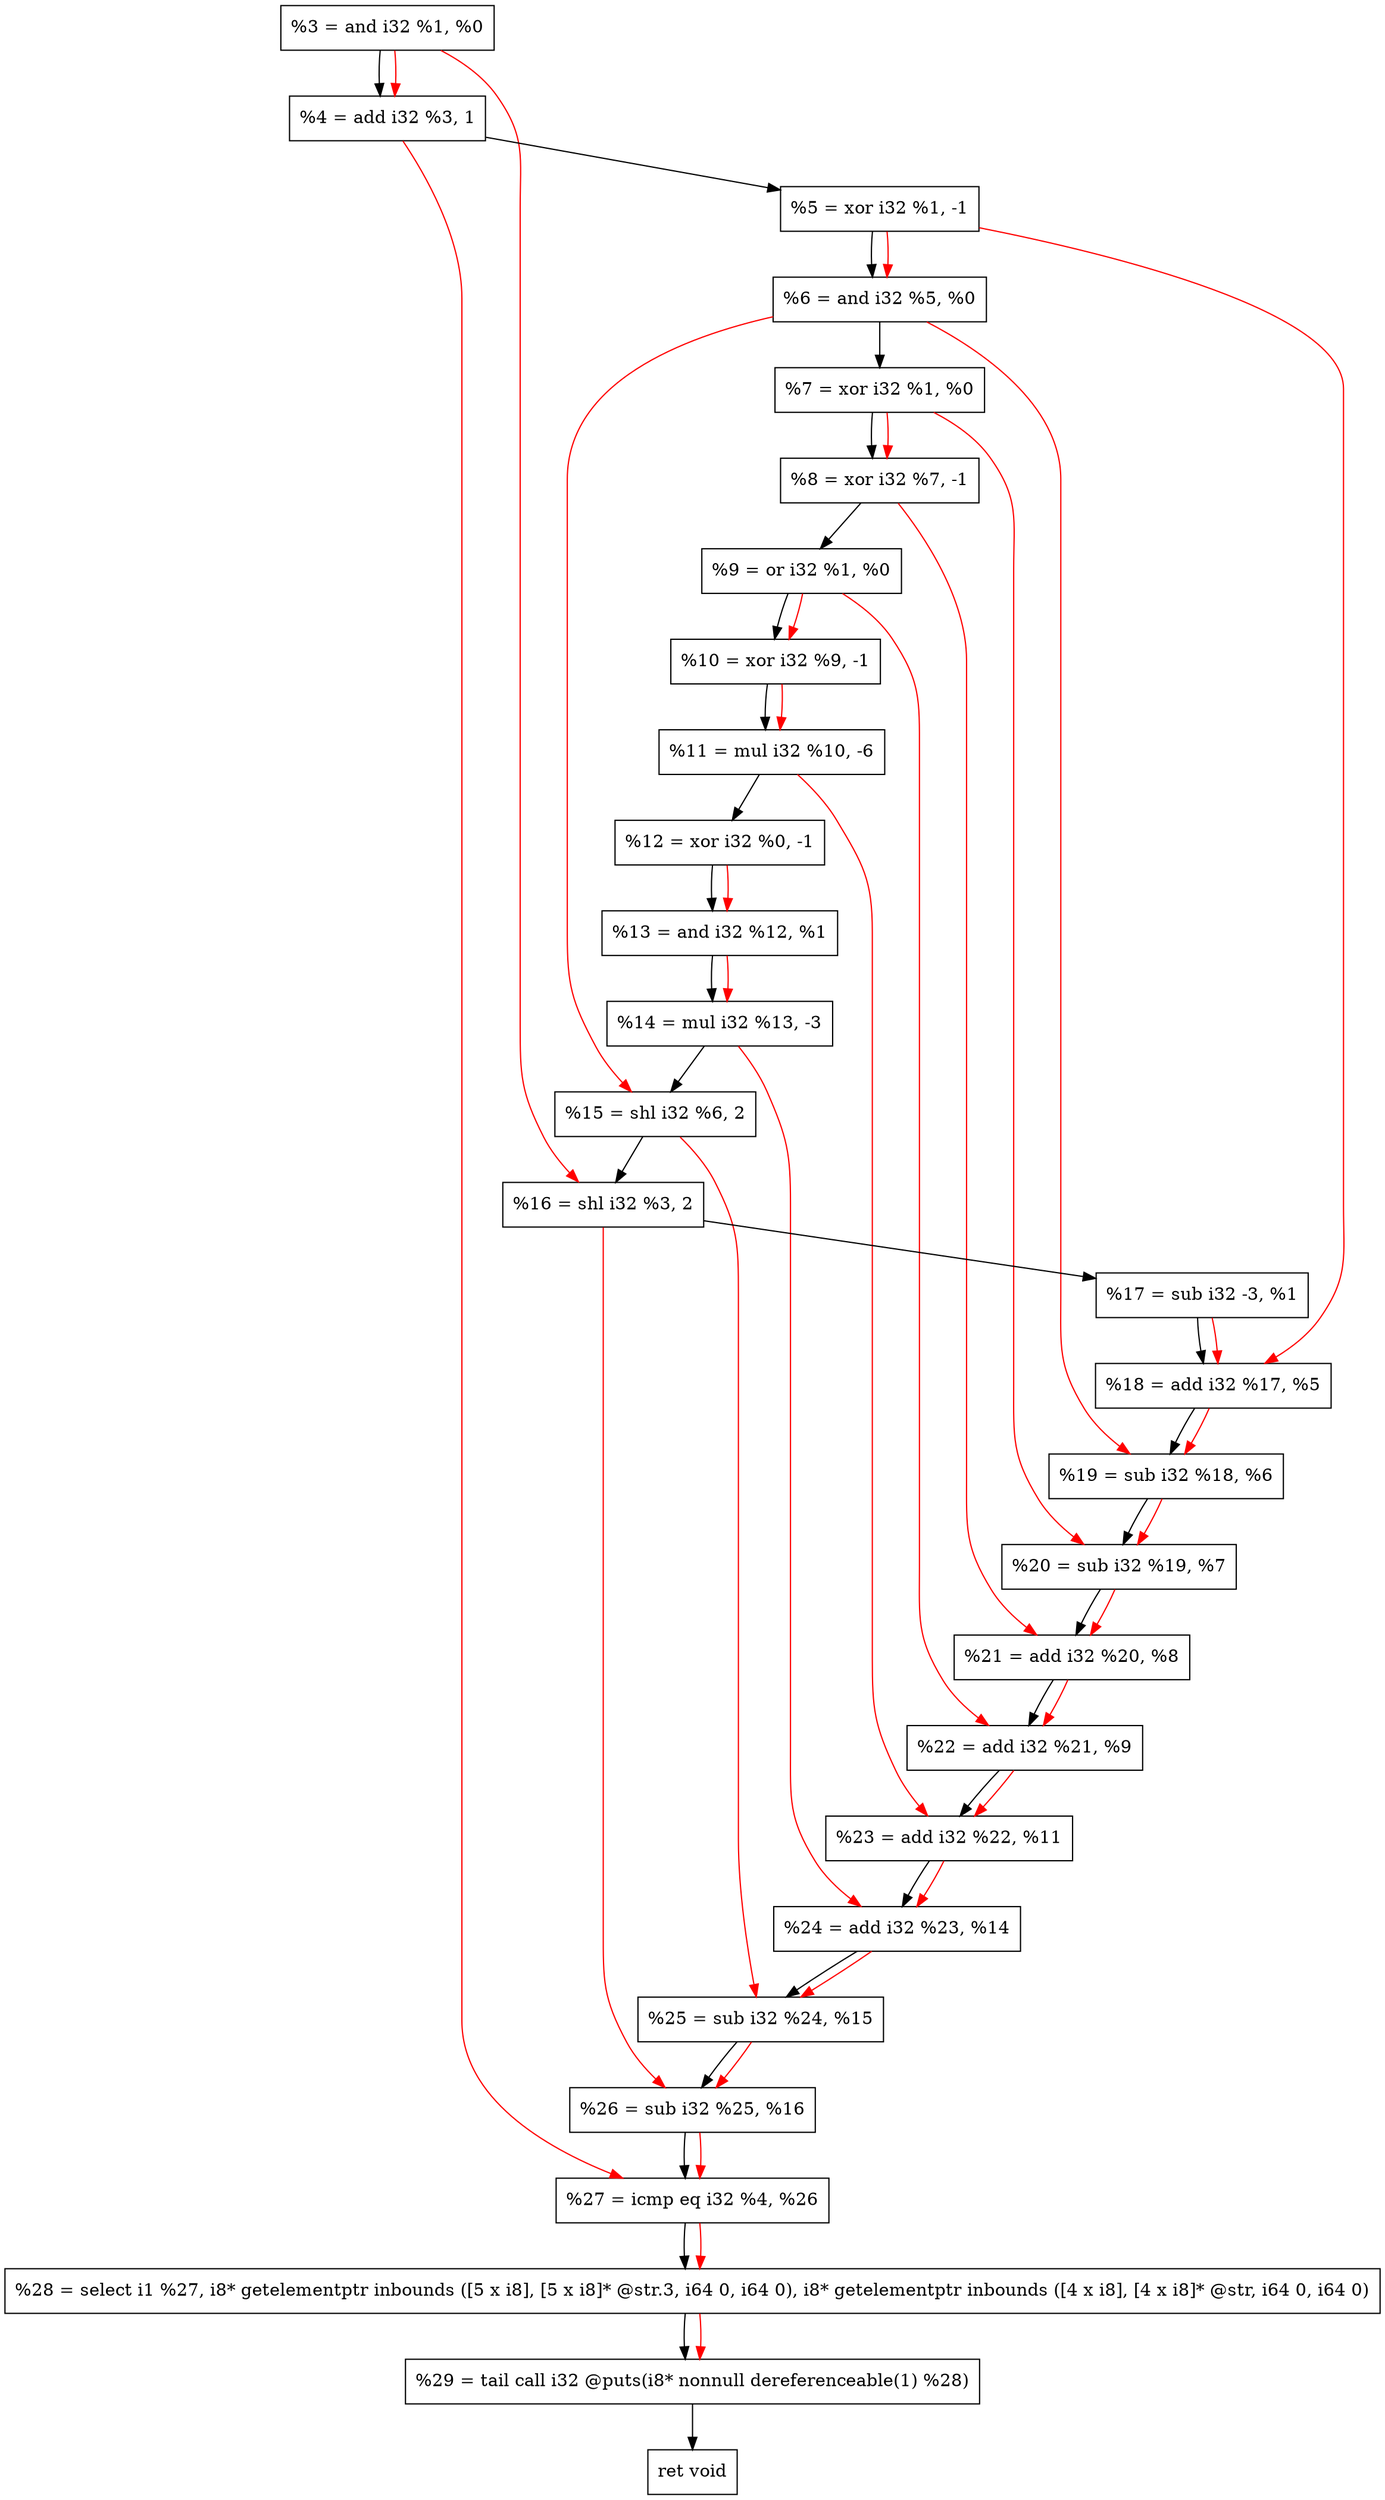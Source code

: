 digraph "DFG for'crackme' function" {
	Node0xdbb570[shape=record, label="  %3 = and i32 %1, %0"];
	Node0xdbbc20[shape=record, label="  %4 = add i32 %3, 1"];
	Node0xdbbce0[shape=record, label="  %5 = xor i32 %1, -1"];
	Node0xdbbd50[shape=record, label="  %6 = and i32 %5, %0"];
	Node0xdbbdc0[shape=record, label="  %7 = xor i32 %1, %0"];
	Node0xdbbe30[shape=record, label="  %8 = xor i32 %7, -1"];
	Node0xdbbea0[shape=record, label="  %9 = or i32 %1, %0"];
	Node0xdbbf10[shape=record, label="  %10 = xor i32 %9, -1"];
	Node0xdbbfb0[shape=record, label="  %11 = mul i32 %10, -6"];
	Node0xdbc020[shape=record, label="  %12 = xor i32 %0, -1"];
	Node0xdbc090[shape=record, label="  %13 = and i32 %12, %1"];
	Node0xdbc130[shape=record, label="  %14 = mul i32 %13, -3"];
	Node0xdbc1d0[shape=record, label="  %15 = shl i32 %6, 2"];
	Node0xdbc240[shape=record, label="  %16 = shl i32 %3, 2"];
	Node0xdbc2b0[shape=record, label="  %17 = sub i32 -3, %1"];
	Node0xdbc320[shape=record, label="  %18 = add i32 %17, %5"];
	Node0xdbc390[shape=record, label="  %19 = sub i32 %18, %6"];
	Node0xdbc400[shape=record, label="  %20 = sub i32 %19, %7"];
	Node0xdbc470[shape=record, label="  %21 = add i32 %20, %8"];
	Node0xdbc4e0[shape=record, label="  %22 = add i32 %21, %9"];
	Node0xdbc550[shape=record, label="  %23 = add i32 %22, %11"];
	Node0xdbc5c0[shape=record, label="  %24 = add i32 %23, %14"];
	Node0xdbc630[shape=record, label="  %25 = sub i32 %24, %15"];
	Node0xdbc6a0[shape=record, label="  %26 = sub i32 %25, %16"];
	Node0xdbc710[shape=record, label="  %27 = icmp eq i32 %4, %26"];
	Node0xd5c268[shape=record, label="  %28 = select i1 %27, i8* getelementptr inbounds ([5 x i8], [5 x i8]* @str.3, i64 0, i64 0), i8* getelementptr inbounds ([4 x i8], [4 x i8]* @str, i64 0, i64 0)"];
	Node0xdbcbb0[shape=record, label="  %29 = tail call i32 @puts(i8* nonnull dereferenceable(1) %28)"];
	Node0xdbcc00[shape=record, label="  ret void"];
	Node0xdbb570 -> Node0xdbbc20;
	Node0xdbbc20 -> Node0xdbbce0;
	Node0xdbbce0 -> Node0xdbbd50;
	Node0xdbbd50 -> Node0xdbbdc0;
	Node0xdbbdc0 -> Node0xdbbe30;
	Node0xdbbe30 -> Node0xdbbea0;
	Node0xdbbea0 -> Node0xdbbf10;
	Node0xdbbf10 -> Node0xdbbfb0;
	Node0xdbbfb0 -> Node0xdbc020;
	Node0xdbc020 -> Node0xdbc090;
	Node0xdbc090 -> Node0xdbc130;
	Node0xdbc130 -> Node0xdbc1d0;
	Node0xdbc1d0 -> Node0xdbc240;
	Node0xdbc240 -> Node0xdbc2b0;
	Node0xdbc2b0 -> Node0xdbc320;
	Node0xdbc320 -> Node0xdbc390;
	Node0xdbc390 -> Node0xdbc400;
	Node0xdbc400 -> Node0xdbc470;
	Node0xdbc470 -> Node0xdbc4e0;
	Node0xdbc4e0 -> Node0xdbc550;
	Node0xdbc550 -> Node0xdbc5c0;
	Node0xdbc5c0 -> Node0xdbc630;
	Node0xdbc630 -> Node0xdbc6a0;
	Node0xdbc6a0 -> Node0xdbc710;
	Node0xdbc710 -> Node0xd5c268;
	Node0xd5c268 -> Node0xdbcbb0;
	Node0xdbcbb0 -> Node0xdbcc00;
edge [color=red]
	Node0xdbb570 -> Node0xdbbc20;
	Node0xdbbce0 -> Node0xdbbd50;
	Node0xdbbdc0 -> Node0xdbbe30;
	Node0xdbbea0 -> Node0xdbbf10;
	Node0xdbbf10 -> Node0xdbbfb0;
	Node0xdbc020 -> Node0xdbc090;
	Node0xdbc090 -> Node0xdbc130;
	Node0xdbbd50 -> Node0xdbc1d0;
	Node0xdbb570 -> Node0xdbc240;
	Node0xdbc2b0 -> Node0xdbc320;
	Node0xdbbce0 -> Node0xdbc320;
	Node0xdbc320 -> Node0xdbc390;
	Node0xdbbd50 -> Node0xdbc390;
	Node0xdbc390 -> Node0xdbc400;
	Node0xdbbdc0 -> Node0xdbc400;
	Node0xdbc400 -> Node0xdbc470;
	Node0xdbbe30 -> Node0xdbc470;
	Node0xdbc470 -> Node0xdbc4e0;
	Node0xdbbea0 -> Node0xdbc4e0;
	Node0xdbc4e0 -> Node0xdbc550;
	Node0xdbbfb0 -> Node0xdbc550;
	Node0xdbc550 -> Node0xdbc5c0;
	Node0xdbc130 -> Node0xdbc5c0;
	Node0xdbc5c0 -> Node0xdbc630;
	Node0xdbc1d0 -> Node0xdbc630;
	Node0xdbc630 -> Node0xdbc6a0;
	Node0xdbc240 -> Node0xdbc6a0;
	Node0xdbbc20 -> Node0xdbc710;
	Node0xdbc6a0 -> Node0xdbc710;
	Node0xdbc710 -> Node0xd5c268;
	Node0xd5c268 -> Node0xdbcbb0;
}
